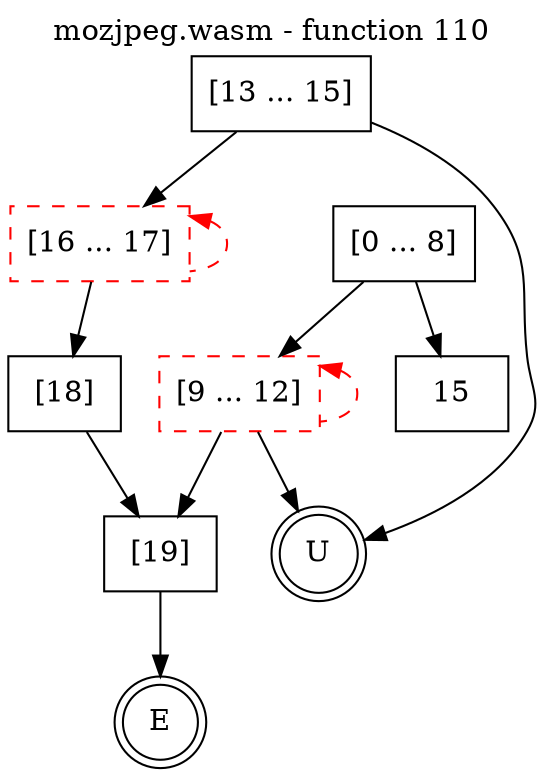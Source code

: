 digraph finite_state_machine {
    label = "mozjpeg.wasm - function 110"
    labelloc =  t
    labelfontsize = 16
    labelfontcolor = black
    labelfontname = "Helvetica"
    node [shape = doublecircle]; E U ;
    node [shape = box];
    node [shape=box, color=black, style=solid] 0[label="[0 ... 8]"]
    node [shape=box, color=red, style=dashed] 9[label="[9 ... 12]"]
    node [shape=box, color=black, style=solid] 13[label="[13 ... 15]"]
    node [shape=box, color=red, style=dashed] 16[label="[16 ... 17]"]
    node [shape=box, color=black, style=solid] 18[label="[18]"]
    node [shape=box, color=black, style=solid] 19[label="[19]"]
    node [shape=box, color=black, style=solid] U[label="U"]
    0 -> 9;
    0 -> 15;
    9 -> 19;
    9 -> U;
    9 -> 9[style="dashed" color="red" dir=back];
    13 -> 16;
    13 -> U;
    16 -> 18;
    16 -> 16[style="dashed" color="red" dir=back];
    18 -> 19;
    19 -> E;
}
